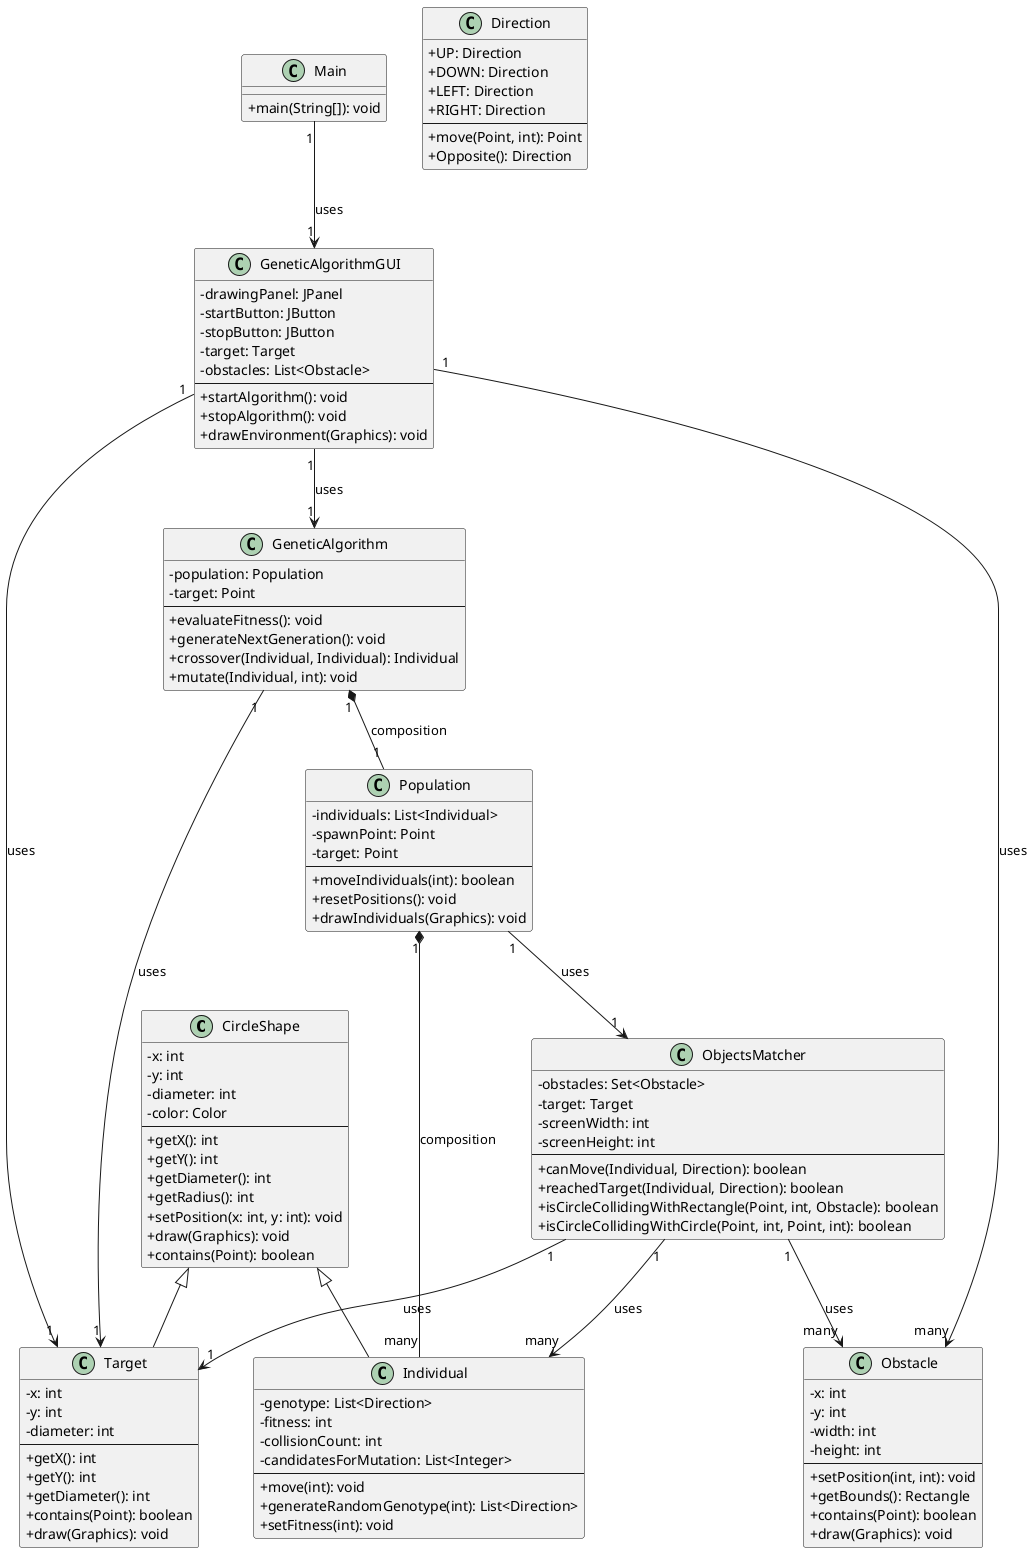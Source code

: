 @startuml
skinparam classAttributeIconSize 0

class CircleShape {
  - x: int
  - y: int
  - diameter: int
  - color: Color
  --
  + getX(): int
  + getY(): int
  + getDiameter(): int
  + getRadius(): int
  + setPosition(x: int, y: int): void
  + draw(Graphics): void
  + contains(Point): boolean
}

class Direction {
  + UP: Direction
  + DOWN: Direction
  + LEFT: Direction
  + RIGHT: Direction
  --
  + move(Point, int): Point
  + Opposite(): Direction
}

class Individual {
  - genotype: List<Direction>
  - fitness: int
  - collisionCount: int
  - candidatesForMutation: List<Integer>
  --
  + move(int): void
  + generateRandomGenotype(int): List<Direction>
  + setFitness(int): void
}

class Target {
  - x: int
  - y: int
  - diameter: int
  --
  + getX(): int
  + getY(): int
  + getDiameter(): int
  + contains(Point): boolean
  + draw(Graphics): void
}

class Obstacle {
  - x: int
  - y: int
  - width: int
  - height: int
  --
  + setPosition(int, int): void
  + getBounds(): Rectangle
  + contains(Point): boolean
  + draw(Graphics): void
}

class ObjectsMatcher {
  - obstacles: Set<Obstacle>
  - target: Target
  - screenWidth: int
  - screenHeight: int
  --
  + canMove(Individual, Direction): boolean
  + reachedTarget(Individual, Direction): boolean
  + isCircleCollidingWithRectangle(Point, int, Obstacle): boolean
  + isCircleCollidingWithCircle(Point, int, Point, int): boolean
}

class Population {
  - individuals: List<Individual>
  - spawnPoint: Point
  - target: Point
  --
  + moveIndividuals(int): boolean
  + resetPositions(): void
  + drawIndividuals(Graphics): void
}

class GeneticAlgorithm {
  - population: Population
  - target: Point
  --
  + evaluateFitness(): void
  + generateNextGeneration(): void
  + crossover(Individual, Individual): Individual
  + mutate(Individual, int): void
}

class GeneticAlgorithmGUI {
  - drawingPanel: JPanel
  - startButton: JButton
  - stopButton: JButton
  - target: Target
  - obstacles: List<Obstacle>
  --
  + startAlgorithm(): void
  + stopAlgorithm(): void
  + drawEnvironment(Graphics): void
}

class Main {
  + main(String[]): void
}

CircleShape <|-- Individual
CircleShape <|-- Target

ObjectsMatcher "1" --> "many" Obstacle : uses
ObjectsMatcher "1" --> "1" Target : uses
ObjectsMatcher "1" --> "many" Individual : uses

Population "1" *-- "many" Individual : composition
Population "1" --> "1" ObjectsMatcher : uses

GeneticAlgorithm "1" *-- "1" Population : composition
GeneticAlgorithm "1" --> "1" Target : uses

GeneticAlgorithmGUI "1" --> "1" GeneticAlgorithm : uses
GeneticAlgorithmGUI "1" --> "1" Target : uses
GeneticAlgorithmGUI "1" --> "many" Obstacle : uses

Main "1" --> "1" GeneticAlgorithmGUI : uses

@enduml
